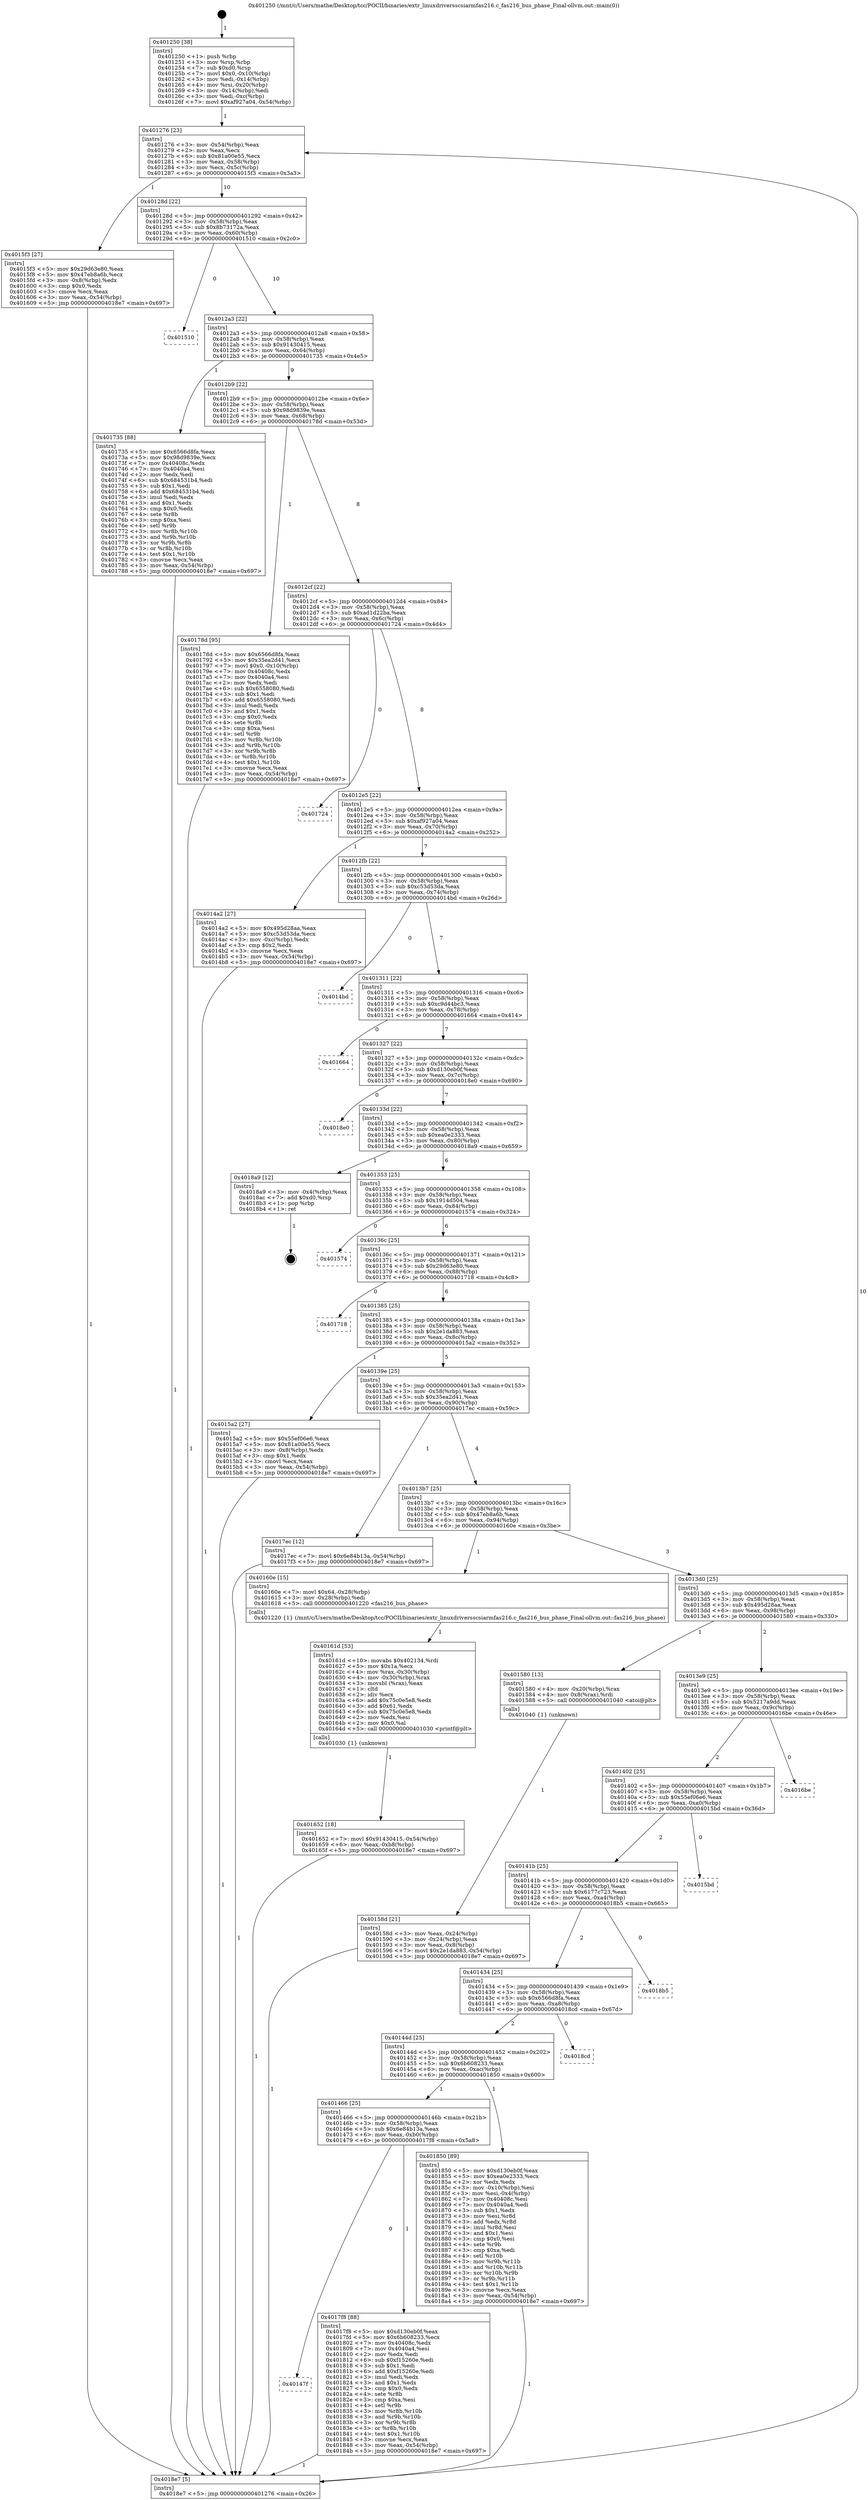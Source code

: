 digraph "0x401250" {
  label = "0x401250 (/mnt/c/Users/mathe/Desktop/tcc/POCII/binaries/extr_linuxdriversscsiarmfas216.c_fas216_bus_phase_Final-ollvm.out::main(0))"
  labelloc = "t"
  node[shape=record]

  Entry [label="",width=0.3,height=0.3,shape=circle,fillcolor=black,style=filled]
  "0x401276" [label="{
     0x401276 [23]\l
     | [instrs]\l
     &nbsp;&nbsp;0x401276 \<+3\>: mov -0x54(%rbp),%eax\l
     &nbsp;&nbsp;0x401279 \<+2\>: mov %eax,%ecx\l
     &nbsp;&nbsp;0x40127b \<+6\>: sub $0x81a00e55,%ecx\l
     &nbsp;&nbsp;0x401281 \<+3\>: mov %eax,-0x58(%rbp)\l
     &nbsp;&nbsp;0x401284 \<+3\>: mov %ecx,-0x5c(%rbp)\l
     &nbsp;&nbsp;0x401287 \<+6\>: je 00000000004015f3 \<main+0x3a3\>\l
  }"]
  "0x4015f3" [label="{
     0x4015f3 [27]\l
     | [instrs]\l
     &nbsp;&nbsp;0x4015f3 \<+5\>: mov $0x29d63e80,%eax\l
     &nbsp;&nbsp;0x4015f8 \<+5\>: mov $0x47eb8a6b,%ecx\l
     &nbsp;&nbsp;0x4015fd \<+3\>: mov -0x8(%rbp),%edx\l
     &nbsp;&nbsp;0x401600 \<+3\>: cmp $0x0,%edx\l
     &nbsp;&nbsp;0x401603 \<+3\>: cmove %ecx,%eax\l
     &nbsp;&nbsp;0x401606 \<+3\>: mov %eax,-0x54(%rbp)\l
     &nbsp;&nbsp;0x401609 \<+5\>: jmp 00000000004018e7 \<main+0x697\>\l
  }"]
  "0x40128d" [label="{
     0x40128d [22]\l
     | [instrs]\l
     &nbsp;&nbsp;0x40128d \<+5\>: jmp 0000000000401292 \<main+0x42\>\l
     &nbsp;&nbsp;0x401292 \<+3\>: mov -0x58(%rbp),%eax\l
     &nbsp;&nbsp;0x401295 \<+5\>: sub $0x8b73172a,%eax\l
     &nbsp;&nbsp;0x40129a \<+3\>: mov %eax,-0x60(%rbp)\l
     &nbsp;&nbsp;0x40129d \<+6\>: je 0000000000401510 \<main+0x2c0\>\l
  }"]
  Exit [label="",width=0.3,height=0.3,shape=circle,fillcolor=black,style=filled,peripheries=2]
  "0x401510" [label="{
     0x401510\l
  }", style=dashed]
  "0x4012a3" [label="{
     0x4012a3 [22]\l
     | [instrs]\l
     &nbsp;&nbsp;0x4012a3 \<+5\>: jmp 00000000004012a8 \<main+0x58\>\l
     &nbsp;&nbsp;0x4012a8 \<+3\>: mov -0x58(%rbp),%eax\l
     &nbsp;&nbsp;0x4012ab \<+5\>: sub $0x91430415,%eax\l
     &nbsp;&nbsp;0x4012b0 \<+3\>: mov %eax,-0x64(%rbp)\l
     &nbsp;&nbsp;0x4012b3 \<+6\>: je 0000000000401735 \<main+0x4e5\>\l
  }"]
  "0x40147f" [label="{
     0x40147f\l
  }", style=dashed]
  "0x401735" [label="{
     0x401735 [88]\l
     | [instrs]\l
     &nbsp;&nbsp;0x401735 \<+5\>: mov $0x6566d8fa,%eax\l
     &nbsp;&nbsp;0x40173a \<+5\>: mov $0x98d9839e,%ecx\l
     &nbsp;&nbsp;0x40173f \<+7\>: mov 0x40408c,%edx\l
     &nbsp;&nbsp;0x401746 \<+7\>: mov 0x4040a4,%esi\l
     &nbsp;&nbsp;0x40174d \<+2\>: mov %edx,%edi\l
     &nbsp;&nbsp;0x40174f \<+6\>: sub $0x684531b4,%edi\l
     &nbsp;&nbsp;0x401755 \<+3\>: sub $0x1,%edi\l
     &nbsp;&nbsp;0x401758 \<+6\>: add $0x684531b4,%edi\l
     &nbsp;&nbsp;0x40175e \<+3\>: imul %edi,%edx\l
     &nbsp;&nbsp;0x401761 \<+3\>: and $0x1,%edx\l
     &nbsp;&nbsp;0x401764 \<+3\>: cmp $0x0,%edx\l
     &nbsp;&nbsp;0x401767 \<+4\>: sete %r8b\l
     &nbsp;&nbsp;0x40176b \<+3\>: cmp $0xa,%esi\l
     &nbsp;&nbsp;0x40176e \<+4\>: setl %r9b\l
     &nbsp;&nbsp;0x401772 \<+3\>: mov %r8b,%r10b\l
     &nbsp;&nbsp;0x401775 \<+3\>: and %r9b,%r10b\l
     &nbsp;&nbsp;0x401778 \<+3\>: xor %r9b,%r8b\l
     &nbsp;&nbsp;0x40177b \<+3\>: or %r8b,%r10b\l
     &nbsp;&nbsp;0x40177e \<+4\>: test $0x1,%r10b\l
     &nbsp;&nbsp;0x401782 \<+3\>: cmovne %ecx,%eax\l
     &nbsp;&nbsp;0x401785 \<+3\>: mov %eax,-0x54(%rbp)\l
     &nbsp;&nbsp;0x401788 \<+5\>: jmp 00000000004018e7 \<main+0x697\>\l
  }"]
  "0x4012b9" [label="{
     0x4012b9 [22]\l
     | [instrs]\l
     &nbsp;&nbsp;0x4012b9 \<+5\>: jmp 00000000004012be \<main+0x6e\>\l
     &nbsp;&nbsp;0x4012be \<+3\>: mov -0x58(%rbp),%eax\l
     &nbsp;&nbsp;0x4012c1 \<+5\>: sub $0x98d9839e,%eax\l
     &nbsp;&nbsp;0x4012c6 \<+3\>: mov %eax,-0x68(%rbp)\l
     &nbsp;&nbsp;0x4012c9 \<+6\>: je 000000000040178d \<main+0x53d\>\l
  }"]
  "0x4017f8" [label="{
     0x4017f8 [88]\l
     | [instrs]\l
     &nbsp;&nbsp;0x4017f8 \<+5\>: mov $0xd130eb0f,%eax\l
     &nbsp;&nbsp;0x4017fd \<+5\>: mov $0x6b608233,%ecx\l
     &nbsp;&nbsp;0x401802 \<+7\>: mov 0x40408c,%edx\l
     &nbsp;&nbsp;0x401809 \<+7\>: mov 0x4040a4,%esi\l
     &nbsp;&nbsp;0x401810 \<+2\>: mov %edx,%edi\l
     &nbsp;&nbsp;0x401812 \<+6\>: sub $0xf15260e,%edi\l
     &nbsp;&nbsp;0x401818 \<+3\>: sub $0x1,%edi\l
     &nbsp;&nbsp;0x40181b \<+6\>: add $0xf15260e,%edi\l
     &nbsp;&nbsp;0x401821 \<+3\>: imul %edi,%edx\l
     &nbsp;&nbsp;0x401824 \<+3\>: and $0x1,%edx\l
     &nbsp;&nbsp;0x401827 \<+3\>: cmp $0x0,%edx\l
     &nbsp;&nbsp;0x40182a \<+4\>: sete %r8b\l
     &nbsp;&nbsp;0x40182e \<+3\>: cmp $0xa,%esi\l
     &nbsp;&nbsp;0x401831 \<+4\>: setl %r9b\l
     &nbsp;&nbsp;0x401835 \<+3\>: mov %r8b,%r10b\l
     &nbsp;&nbsp;0x401838 \<+3\>: and %r9b,%r10b\l
     &nbsp;&nbsp;0x40183b \<+3\>: xor %r9b,%r8b\l
     &nbsp;&nbsp;0x40183e \<+3\>: or %r8b,%r10b\l
     &nbsp;&nbsp;0x401841 \<+4\>: test $0x1,%r10b\l
     &nbsp;&nbsp;0x401845 \<+3\>: cmovne %ecx,%eax\l
     &nbsp;&nbsp;0x401848 \<+3\>: mov %eax,-0x54(%rbp)\l
     &nbsp;&nbsp;0x40184b \<+5\>: jmp 00000000004018e7 \<main+0x697\>\l
  }"]
  "0x40178d" [label="{
     0x40178d [95]\l
     | [instrs]\l
     &nbsp;&nbsp;0x40178d \<+5\>: mov $0x6566d8fa,%eax\l
     &nbsp;&nbsp;0x401792 \<+5\>: mov $0x35ea2d41,%ecx\l
     &nbsp;&nbsp;0x401797 \<+7\>: movl $0x0,-0x10(%rbp)\l
     &nbsp;&nbsp;0x40179e \<+7\>: mov 0x40408c,%edx\l
     &nbsp;&nbsp;0x4017a5 \<+7\>: mov 0x4040a4,%esi\l
     &nbsp;&nbsp;0x4017ac \<+2\>: mov %edx,%edi\l
     &nbsp;&nbsp;0x4017ae \<+6\>: sub $0x6558080,%edi\l
     &nbsp;&nbsp;0x4017b4 \<+3\>: sub $0x1,%edi\l
     &nbsp;&nbsp;0x4017b7 \<+6\>: add $0x6558080,%edi\l
     &nbsp;&nbsp;0x4017bd \<+3\>: imul %edi,%edx\l
     &nbsp;&nbsp;0x4017c0 \<+3\>: and $0x1,%edx\l
     &nbsp;&nbsp;0x4017c3 \<+3\>: cmp $0x0,%edx\l
     &nbsp;&nbsp;0x4017c6 \<+4\>: sete %r8b\l
     &nbsp;&nbsp;0x4017ca \<+3\>: cmp $0xa,%esi\l
     &nbsp;&nbsp;0x4017cd \<+4\>: setl %r9b\l
     &nbsp;&nbsp;0x4017d1 \<+3\>: mov %r8b,%r10b\l
     &nbsp;&nbsp;0x4017d4 \<+3\>: and %r9b,%r10b\l
     &nbsp;&nbsp;0x4017d7 \<+3\>: xor %r9b,%r8b\l
     &nbsp;&nbsp;0x4017da \<+3\>: or %r8b,%r10b\l
     &nbsp;&nbsp;0x4017dd \<+4\>: test $0x1,%r10b\l
     &nbsp;&nbsp;0x4017e1 \<+3\>: cmovne %ecx,%eax\l
     &nbsp;&nbsp;0x4017e4 \<+3\>: mov %eax,-0x54(%rbp)\l
     &nbsp;&nbsp;0x4017e7 \<+5\>: jmp 00000000004018e7 \<main+0x697\>\l
  }"]
  "0x4012cf" [label="{
     0x4012cf [22]\l
     | [instrs]\l
     &nbsp;&nbsp;0x4012cf \<+5\>: jmp 00000000004012d4 \<main+0x84\>\l
     &nbsp;&nbsp;0x4012d4 \<+3\>: mov -0x58(%rbp),%eax\l
     &nbsp;&nbsp;0x4012d7 \<+5\>: sub $0xad1d22ba,%eax\l
     &nbsp;&nbsp;0x4012dc \<+3\>: mov %eax,-0x6c(%rbp)\l
     &nbsp;&nbsp;0x4012df \<+6\>: je 0000000000401724 \<main+0x4d4\>\l
  }"]
  "0x401466" [label="{
     0x401466 [25]\l
     | [instrs]\l
     &nbsp;&nbsp;0x401466 \<+5\>: jmp 000000000040146b \<main+0x21b\>\l
     &nbsp;&nbsp;0x40146b \<+3\>: mov -0x58(%rbp),%eax\l
     &nbsp;&nbsp;0x40146e \<+5\>: sub $0x6e84b13a,%eax\l
     &nbsp;&nbsp;0x401473 \<+6\>: mov %eax,-0xb0(%rbp)\l
     &nbsp;&nbsp;0x401479 \<+6\>: je 00000000004017f8 \<main+0x5a8\>\l
  }"]
  "0x401724" [label="{
     0x401724\l
  }", style=dashed]
  "0x4012e5" [label="{
     0x4012e5 [22]\l
     | [instrs]\l
     &nbsp;&nbsp;0x4012e5 \<+5\>: jmp 00000000004012ea \<main+0x9a\>\l
     &nbsp;&nbsp;0x4012ea \<+3\>: mov -0x58(%rbp),%eax\l
     &nbsp;&nbsp;0x4012ed \<+5\>: sub $0xaf927a04,%eax\l
     &nbsp;&nbsp;0x4012f2 \<+3\>: mov %eax,-0x70(%rbp)\l
     &nbsp;&nbsp;0x4012f5 \<+6\>: je 00000000004014a2 \<main+0x252\>\l
  }"]
  "0x401850" [label="{
     0x401850 [89]\l
     | [instrs]\l
     &nbsp;&nbsp;0x401850 \<+5\>: mov $0xd130eb0f,%eax\l
     &nbsp;&nbsp;0x401855 \<+5\>: mov $0xea0e2333,%ecx\l
     &nbsp;&nbsp;0x40185a \<+2\>: xor %edx,%edx\l
     &nbsp;&nbsp;0x40185c \<+3\>: mov -0x10(%rbp),%esi\l
     &nbsp;&nbsp;0x40185f \<+3\>: mov %esi,-0x4(%rbp)\l
     &nbsp;&nbsp;0x401862 \<+7\>: mov 0x40408c,%esi\l
     &nbsp;&nbsp;0x401869 \<+7\>: mov 0x4040a4,%edi\l
     &nbsp;&nbsp;0x401870 \<+3\>: sub $0x1,%edx\l
     &nbsp;&nbsp;0x401873 \<+3\>: mov %esi,%r8d\l
     &nbsp;&nbsp;0x401876 \<+3\>: add %edx,%r8d\l
     &nbsp;&nbsp;0x401879 \<+4\>: imul %r8d,%esi\l
     &nbsp;&nbsp;0x40187d \<+3\>: and $0x1,%esi\l
     &nbsp;&nbsp;0x401880 \<+3\>: cmp $0x0,%esi\l
     &nbsp;&nbsp;0x401883 \<+4\>: sete %r9b\l
     &nbsp;&nbsp;0x401887 \<+3\>: cmp $0xa,%edi\l
     &nbsp;&nbsp;0x40188a \<+4\>: setl %r10b\l
     &nbsp;&nbsp;0x40188e \<+3\>: mov %r9b,%r11b\l
     &nbsp;&nbsp;0x401891 \<+3\>: and %r10b,%r11b\l
     &nbsp;&nbsp;0x401894 \<+3\>: xor %r10b,%r9b\l
     &nbsp;&nbsp;0x401897 \<+3\>: or %r9b,%r11b\l
     &nbsp;&nbsp;0x40189a \<+4\>: test $0x1,%r11b\l
     &nbsp;&nbsp;0x40189e \<+3\>: cmovne %ecx,%eax\l
     &nbsp;&nbsp;0x4018a1 \<+3\>: mov %eax,-0x54(%rbp)\l
     &nbsp;&nbsp;0x4018a4 \<+5\>: jmp 00000000004018e7 \<main+0x697\>\l
  }"]
  "0x4014a2" [label="{
     0x4014a2 [27]\l
     | [instrs]\l
     &nbsp;&nbsp;0x4014a2 \<+5\>: mov $0x495d28aa,%eax\l
     &nbsp;&nbsp;0x4014a7 \<+5\>: mov $0xc53d53da,%ecx\l
     &nbsp;&nbsp;0x4014ac \<+3\>: mov -0xc(%rbp),%edx\l
     &nbsp;&nbsp;0x4014af \<+3\>: cmp $0x2,%edx\l
     &nbsp;&nbsp;0x4014b2 \<+3\>: cmovne %ecx,%eax\l
     &nbsp;&nbsp;0x4014b5 \<+3\>: mov %eax,-0x54(%rbp)\l
     &nbsp;&nbsp;0x4014b8 \<+5\>: jmp 00000000004018e7 \<main+0x697\>\l
  }"]
  "0x4012fb" [label="{
     0x4012fb [22]\l
     | [instrs]\l
     &nbsp;&nbsp;0x4012fb \<+5\>: jmp 0000000000401300 \<main+0xb0\>\l
     &nbsp;&nbsp;0x401300 \<+3\>: mov -0x58(%rbp),%eax\l
     &nbsp;&nbsp;0x401303 \<+5\>: sub $0xc53d53da,%eax\l
     &nbsp;&nbsp;0x401308 \<+3\>: mov %eax,-0x74(%rbp)\l
     &nbsp;&nbsp;0x40130b \<+6\>: je 00000000004014bd \<main+0x26d\>\l
  }"]
  "0x4018e7" [label="{
     0x4018e7 [5]\l
     | [instrs]\l
     &nbsp;&nbsp;0x4018e7 \<+5\>: jmp 0000000000401276 \<main+0x26\>\l
  }"]
  "0x401250" [label="{
     0x401250 [38]\l
     | [instrs]\l
     &nbsp;&nbsp;0x401250 \<+1\>: push %rbp\l
     &nbsp;&nbsp;0x401251 \<+3\>: mov %rsp,%rbp\l
     &nbsp;&nbsp;0x401254 \<+7\>: sub $0xd0,%rsp\l
     &nbsp;&nbsp;0x40125b \<+7\>: movl $0x0,-0x10(%rbp)\l
     &nbsp;&nbsp;0x401262 \<+3\>: mov %edi,-0x14(%rbp)\l
     &nbsp;&nbsp;0x401265 \<+4\>: mov %rsi,-0x20(%rbp)\l
     &nbsp;&nbsp;0x401269 \<+3\>: mov -0x14(%rbp),%edi\l
     &nbsp;&nbsp;0x40126c \<+3\>: mov %edi,-0xc(%rbp)\l
     &nbsp;&nbsp;0x40126f \<+7\>: movl $0xaf927a04,-0x54(%rbp)\l
  }"]
  "0x40144d" [label="{
     0x40144d [25]\l
     | [instrs]\l
     &nbsp;&nbsp;0x40144d \<+5\>: jmp 0000000000401452 \<main+0x202\>\l
     &nbsp;&nbsp;0x401452 \<+3\>: mov -0x58(%rbp),%eax\l
     &nbsp;&nbsp;0x401455 \<+5\>: sub $0x6b608233,%eax\l
     &nbsp;&nbsp;0x40145a \<+6\>: mov %eax,-0xac(%rbp)\l
     &nbsp;&nbsp;0x401460 \<+6\>: je 0000000000401850 \<main+0x600\>\l
  }"]
  "0x4014bd" [label="{
     0x4014bd\l
  }", style=dashed]
  "0x401311" [label="{
     0x401311 [22]\l
     | [instrs]\l
     &nbsp;&nbsp;0x401311 \<+5\>: jmp 0000000000401316 \<main+0xc6\>\l
     &nbsp;&nbsp;0x401316 \<+3\>: mov -0x58(%rbp),%eax\l
     &nbsp;&nbsp;0x401319 \<+5\>: sub $0xc9d44bc3,%eax\l
     &nbsp;&nbsp;0x40131e \<+3\>: mov %eax,-0x78(%rbp)\l
     &nbsp;&nbsp;0x401321 \<+6\>: je 0000000000401664 \<main+0x414\>\l
  }"]
  "0x4018cd" [label="{
     0x4018cd\l
  }", style=dashed]
  "0x401664" [label="{
     0x401664\l
  }", style=dashed]
  "0x401327" [label="{
     0x401327 [22]\l
     | [instrs]\l
     &nbsp;&nbsp;0x401327 \<+5\>: jmp 000000000040132c \<main+0xdc\>\l
     &nbsp;&nbsp;0x40132c \<+3\>: mov -0x58(%rbp),%eax\l
     &nbsp;&nbsp;0x40132f \<+5\>: sub $0xd130eb0f,%eax\l
     &nbsp;&nbsp;0x401334 \<+3\>: mov %eax,-0x7c(%rbp)\l
     &nbsp;&nbsp;0x401337 \<+6\>: je 00000000004018e0 \<main+0x690\>\l
  }"]
  "0x401434" [label="{
     0x401434 [25]\l
     | [instrs]\l
     &nbsp;&nbsp;0x401434 \<+5\>: jmp 0000000000401439 \<main+0x1e9\>\l
     &nbsp;&nbsp;0x401439 \<+3\>: mov -0x58(%rbp),%eax\l
     &nbsp;&nbsp;0x40143c \<+5\>: sub $0x6566d8fa,%eax\l
     &nbsp;&nbsp;0x401441 \<+6\>: mov %eax,-0xa8(%rbp)\l
     &nbsp;&nbsp;0x401447 \<+6\>: je 00000000004018cd \<main+0x67d\>\l
  }"]
  "0x4018e0" [label="{
     0x4018e0\l
  }", style=dashed]
  "0x40133d" [label="{
     0x40133d [22]\l
     | [instrs]\l
     &nbsp;&nbsp;0x40133d \<+5\>: jmp 0000000000401342 \<main+0xf2\>\l
     &nbsp;&nbsp;0x401342 \<+3\>: mov -0x58(%rbp),%eax\l
     &nbsp;&nbsp;0x401345 \<+5\>: sub $0xea0e2333,%eax\l
     &nbsp;&nbsp;0x40134a \<+3\>: mov %eax,-0x80(%rbp)\l
     &nbsp;&nbsp;0x40134d \<+6\>: je 00000000004018a9 \<main+0x659\>\l
  }"]
  "0x4018b5" [label="{
     0x4018b5\l
  }", style=dashed]
  "0x4018a9" [label="{
     0x4018a9 [12]\l
     | [instrs]\l
     &nbsp;&nbsp;0x4018a9 \<+3\>: mov -0x4(%rbp),%eax\l
     &nbsp;&nbsp;0x4018ac \<+7\>: add $0xd0,%rsp\l
     &nbsp;&nbsp;0x4018b3 \<+1\>: pop %rbp\l
     &nbsp;&nbsp;0x4018b4 \<+1\>: ret\l
  }"]
  "0x401353" [label="{
     0x401353 [25]\l
     | [instrs]\l
     &nbsp;&nbsp;0x401353 \<+5\>: jmp 0000000000401358 \<main+0x108\>\l
     &nbsp;&nbsp;0x401358 \<+3\>: mov -0x58(%rbp),%eax\l
     &nbsp;&nbsp;0x40135b \<+5\>: sub $0x1914d504,%eax\l
     &nbsp;&nbsp;0x401360 \<+6\>: mov %eax,-0x84(%rbp)\l
     &nbsp;&nbsp;0x401366 \<+6\>: je 0000000000401574 \<main+0x324\>\l
  }"]
  "0x40141b" [label="{
     0x40141b [25]\l
     | [instrs]\l
     &nbsp;&nbsp;0x40141b \<+5\>: jmp 0000000000401420 \<main+0x1d0\>\l
     &nbsp;&nbsp;0x401420 \<+3\>: mov -0x58(%rbp),%eax\l
     &nbsp;&nbsp;0x401423 \<+5\>: sub $0x6177c723,%eax\l
     &nbsp;&nbsp;0x401428 \<+6\>: mov %eax,-0xa4(%rbp)\l
     &nbsp;&nbsp;0x40142e \<+6\>: je 00000000004018b5 \<main+0x665\>\l
  }"]
  "0x401574" [label="{
     0x401574\l
  }", style=dashed]
  "0x40136c" [label="{
     0x40136c [25]\l
     | [instrs]\l
     &nbsp;&nbsp;0x40136c \<+5\>: jmp 0000000000401371 \<main+0x121\>\l
     &nbsp;&nbsp;0x401371 \<+3\>: mov -0x58(%rbp),%eax\l
     &nbsp;&nbsp;0x401374 \<+5\>: sub $0x29d63e80,%eax\l
     &nbsp;&nbsp;0x401379 \<+6\>: mov %eax,-0x88(%rbp)\l
     &nbsp;&nbsp;0x40137f \<+6\>: je 0000000000401718 \<main+0x4c8\>\l
  }"]
  "0x4015bd" [label="{
     0x4015bd\l
  }", style=dashed]
  "0x401718" [label="{
     0x401718\l
  }", style=dashed]
  "0x401385" [label="{
     0x401385 [25]\l
     | [instrs]\l
     &nbsp;&nbsp;0x401385 \<+5\>: jmp 000000000040138a \<main+0x13a\>\l
     &nbsp;&nbsp;0x40138a \<+3\>: mov -0x58(%rbp),%eax\l
     &nbsp;&nbsp;0x40138d \<+5\>: sub $0x2e1da883,%eax\l
     &nbsp;&nbsp;0x401392 \<+6\>: mov %eax,-0x8c(%rbp)\l
     &nbsp;&nbsp;0x401398 \<+6\>: je 00000000004015a2 \<main+0x352\>\l
  }"]
  "0x401402" [label="{
     0x401402 [25]\l
     | [instrs]\l
     &nbsp;&nbsp;0x401402 \<+5\>: jmp 0000000000401407 \<main+0x1b7\>\l
     &nbsp;&nbsp;0x401407 \<+3\>: mov -0x58(%rbp),%eax\l
     &nbsp;&nbsp;0x40140a \<+5\>: sub $0x55ef06e6,%eax\l
     &nbsp;&nbsp;0x40140f \<+6\>: mov %eax,-0xa0(%rbp)\l
     &nbsp;&nbsp;0x401415 \<+6\>: je 00000000004015bd \<main+0x36d\>\l
  }"]
  "0x4015a2" [label="{
     0x4015a2 [27]\l
     | [instrs]\l
     &nbsp;&nbsp;0x4015a2 \<+5\>: mov $0x55ef06e6,%eax\l
     &nbsp;&nbsp;0x4015a7 \<+5\>: mov $0x81a00e55,%ecx\l
     &nbsp;&nbsp;0x4015ac \<+3\>: mov -0x8(%rbp),%edx\l
     &nbsp;&nbsp;0x4015af \<+3\>: cmp $0x1,%edx\l
     &nbsp;&nbsp;0x4015b2 \<+3\>: cmovl %ecx,%eax\l
     &nbsp;&nbsp;0x4015b5 \<+3\>: mov %eax,-0x54(%rbp)\l
     &nbsp;&nbsp;0x4015b8 \<+5\>: jmp 00000000004018e7 \<main+0x697\>\l
  }"]
  "0x40139e" [label="{
     0x40139e [25]\l
     | [instrs]\l
     &nbsp;&nbsp;0x40139e \<+5\>: jmp 00000000004013a3 \<main+0x153\>\l
     &nbsp;&nbsp;0x4013a3 \<+3\>: mov -0x58(%rbp),%eax\l
     &nbsp;&nbsp;0x4013a6 \<+5\>: sub $0x35ea2d41,%eax\l
     &nbsp;&nbsp;0x4013ab \<+6\>: mov %eax,-0x90(%rbp)\l
     &nbsp;&nbsp;0x4013b1 \<+6\>: je 00000000004017ec \<main+0x59c\>\l
  }"]
  "0x4016be" [label="{
     0x4016be\l
  }", style=dashed]
  "0x4017ec" [label="{
     0x4017ec [12]\l
     | [instrs]\l
     &nbsp;&nbsp;0x4017ec \<+7\>: movl $0x6e84b13a,-0x54(%rbp)\l
     &nbsp;&nbsp;0x4017f3 \<+5\>: jmp 00000000004018e7 \<main+0x697\>\l
  }"]
  "0x4013b7" [label="{
     0x4013b7 [25]\l
     | [instrs]\l
     &nbsp;&nbsp;0x4013b7 \<+5\>: jmp 00000000004013bc \<main+0x16c\>\l
     &nbsp;&nbsp;0x4013bc \<+3\>: mov -0x58(%rbp),%eax\l
     &nbsp;&nbsp;0x4013bf \<+5\>: sub $0x47eb8a6b,%eax\l
     &nbsp;&nbsp;0x4013c4 \<+6\>: mov %eax,-0x94(%rbp)\l
     &nbsp;&nbsp;0x4013ca \<+6\>: je 000000000040160e \<main+0x3be\>\l
  }"]
  "0x401652" [label="{
     0x401652 [18]\l
     | [instrs]\l
     &nbsp;&nbsp;0x401652 \<+7\>: movl $0x91430415,-0x54(%rbp)\l
     &nbsp;&nbsp;0x401659 \<+6\>: mov %eax,-0xb8(%rbp)\l
     &nbsp;&nbsp;0x40165f \<+5\>: jmp 00000000004018e7 \<main+0x697\>\l
  }"]
  "0x40160e" [label="{
     0x40160e [15]\l
     | [instrs]\l
     &nbsp;&nbsp;0x40160e \<+7\>: movl $0x64,-0x28(%rbp)\l
     &nbsp;&nbsp;0x401615 \<+3\>: mov -0x28(%rbp),%edi\l
     &nbsp;&nbsp;0x401618 \<+5\>: call 0000000000401220 \<fas216_bus_phase\>\l
     | [calls]\l
     &nbsp;&nbsp;0x401220 \{1\} (/mnt/c/Users/mathe/Desktop/tcc/POCII/binaries/extr_linuxdriversscsiarmfas216.c_fas216_bus_phase_Final-ollvm.out::fas216_bus_phase)\l
  }"]
  "0x4013d0" [label="{
     0x4013d0 [25]\l
     | [instrs]\l
     &nbsp;&nbsp;0x4013d0 \<+5\>: jmp 00000000004013d5 \<main+0x185\>\l
     &nbsp;&nbsp;0x4013d5 \<+3\>: mov -0x58(%rbp),%eax\l
     &nbsp;&nbsp;0x4013d8 \<+5\>: sub $0x495d28aa,%eax\l
     &nbsp;&nbsp;0x4013dd \<+6\>: mov %eax,-0x98(%rbp)\l
     &nbsp;&nbsp;0x4013e3 \<+6\>: je 0000000000401580 \<main+0x330\>\l
  }"]
  "0x40161d" [label="{
     0x40161d [53]\l
     | [instrs]\l
     &nbsp;&nbsp;0x40161d \<+10\>: movabs $0x402134,%rdi\l
     &nbsp;&nbsp;0x401627 \<+5\>: mov $0x1a,%ecx\l
     &nbsp;&nbsp;0x40162c \<+4\>: mov %rax,-0x30(%rbp)\l
     &nbsp;&nbsp;0x401630 \<+4\>: mov -0x30(%rbp),%rax\l
     &nbsp;&nbsp;0x401634 \<+3\>: movsbl (%rax),%eax\l
     &nbsp;&nbsp;0x401637 \<+1\>: cltd\l
     &nbsp;&nbsp;0x401638 \<+2\>: idiv %ecx\l
     &nbsp;&nbsp;0x40163a \<+6\>: add $0x75c0e5e8,%edx\l
     &nbsp;&nbsp;0x401640 \<+3\>: add $0x61,%edx\l
     &nbsp;&nbsp;0x401643 \<+6\>: sub $0x75c0e5e8,%edx\l
     &nbsp;&nbsp;0x401649 \<+2\>: mov %edx,%esi\l
     &nbsp;&nbsp;0x40164b \<+2\>: mov $0x0,%al\l
     &nbsp;&nbsp;0x40164d \<+5\>: call 0000000000401030 \<printf@plt\>\l
     | [calls]\l
     &nbsp;&nbsp;0x401030 \{1\} (unknown)\l
  }"]
  "0x401580" [label="{
     0x401580 [13]\l
     | [instrs]\l
     &nbsp;&nbsp;0x401580 \<+4\>: mov -0x20(%rbp),%rax\l
     &nbsp;&nbsp;0x401584 \<+4\>: mov 0x8(%rax),%rdi\l
     &nbsp;&nbsp;0x401588 \<+5\>: call 0000000000401040 \<atoi@plt\>\l
     | [calls]\l
     &nbsp;&nbsp;0x401040 \{1\} (unknown)\l
  }"]
  "0x4013e9" [label="{
     0x4013e9 [25]\l
     | [instrs]\l
     &nbsp;&nbsp;0x4013e9 \<+5\>: jmp 00000000004013ee \<main+0x19e\>\l
     &nbsp;&nbsp;0x4013ee \<+3\>: mov -0x58(%rbp),%eax\l
     &nbsp;&nbsp;0x4013f1 \<+5\>: sub $0x5217a9dd,%eax\l
     &nbsp;&nbsp;0x4013f6 \<+6\>: mov %eax,-0x9c(%rbp)\l
     &nbsp;&nbsp;0x4013fc \<+6\>: je 00000000004016be \<main+0x46e\>\l
  }"]
  "0x40158d" [label="{
     0x40158d [21]\l
     | [instrs]\l
     &nbsp;&nbsp;0x40158d \<+3\>: mov %eax,-0x24(%rbp)\l
     &nbsp;&nbsp;0x401590 \<+3\>: mov -0x24(%rbp),%eax\l
     &nbsp;&nbsp;0x401593 \<+3\>: mov %eax,-0x8(%rbp)\l
     &nbsp;&nbsp;0x401596 \<+7\>: movl $0x2e1da883,-0x54(%rbp)\l
     &nbsp;&nbsp;0x40159d \<+5\>: jmp 00000000004018e7 \<main+0x697\>\l
  }"]
  Entry -> "0x401250" [label=" 1"]
  "0x401276" -> "0x4015f3" [label=" 1"]
  "0x401276" -> "0x40128d" [label=" 10"]
  "0x4018a9" -> Exit [label=" 1"]
  "0x40128d" -> "0x401510" [label=" 0"]
  "0x40128d" -> "0x4012a3" [label=" 10"]
  "0x401850" -> "0x4018e7" [label=" 1"]
  "0x4012a3" -> "0x401735" [label=" 1"]
  "0x4012a3" -> "0x4012b9" [label=" 9"]
  "0x4017f8" -> "0x4018e7" [label=" 1"]
  "0x4012b9" -> "0x40178d" [label=" 1"]
  "0x4012b9" -> "0x4012cf" [label=" 8"]
  "0x401466" -> "0x40147f" [label=" 0"]
  "0x4012cf" -> "0x401724" [label=" 0"]
  "0x4012cf" -> "0x4012e5" [label=" 8"]
  "0x401466" -> "0x4017f8" [label=" 1"]
  "0x4012e5" -> "0x4014a2" [label=" 1"]
  "0x4012e5" -> "0x4012fb" [label=" 7"]
  "0x4014a2" -> "0x4018e7" [label=" 1"]
  "0x401250" -> "0x401276" [label=" 1"]
  "0x4018e7" -> "0x401276" [label=" 10"]
  "0x40144d" -> "0x401466" [label=" 1"]
  "0x4012fb" -> "0x4014bd" [label=" 0"]
  "0x4012fb" -> "0x401311" [label=" 7"]
  "0x40144d" -> "0x401850" [label=" 1"]
  "0x401311" -> "0x401664" [label=" 0"]
  "0x401311" -> "0x401327" [label=" 7"]
  "0x401434" -> "0x40144d" [label=" 2"]
  "0x401327" -> "0x4018e0" [label=" 0"]
  "0x401327" -> "0x40133d" [label=" 7"]
  "0x401434" -> "0x4018cd" [label=" 0"]
  "0x40133d" -> "0x4018a9" [label=" 1"]
  "0x40133d" -> "0x401353" [label=" 6"]
  "0x40141b" -> "0x401434" [label=" 2"]
  "0x401353" -> "0x401574" [label=" 0"]
  "0x401353" -> "0x40136c" [label=" 6"]
  "0x40141b" -> "0x4018b5" [label=" 0"]
  "0x40136c" -> "0x401718" [label=" 0"]
  "0x40136c" -> "0x401385" [label=" 6"]
  "0x401402" -> "0x40141b" [label=" 2"]
  "0x401385" -> "0x4015a2" [label=" 1"]
  "0x401385" -> "0x40139e" [label=" 5"]
  "0x401402" -> "0x4015bd" [label=" 0"]
  "0x40139e" -> "0x4017ec" [label=" 1"]
  "0x40139e" -> "0x4013b7" [label=" 4"]
  "0x4013e9" -> "0x401402" [label=" 2"]
  "0x4013b7" -> "0x40160e" [label=" 1"]
  "0x4013b7" -> "0x4013d0" [label=" 3"]
  "0x4013e9" -> "0x4016be" [label=" 0"]
  "0x4013d0" -> "0x401580" [label=" 1"]
  "0x4013d0" -> "0x4013e9" [label=" 2"]
  "0x401580" -> "0x40158d" [label=" 1"]
  "0x40158d" -> "0x4018e7" [label=" 1"]
  "0x4015a2" -> "0x4018e7" [label=" 1"]
  "0x4015f3" -> "0x4018e7" [label=" 1"]
  "0x40160e" -> "0x40161d" [label=" 1"]
  "0x40161d" -> "0x401652" [label=" 1"]
  "0x401652" -> "0x4018e7" [label=" 1"]
  "0x401735" -> "0x4018e7" [label=" 1"]
  "0x40178d" -> "0x4018e7" [label=" 1"]
  "0x4017ec" -> "0x4018e7" [label=" 1"]
}
